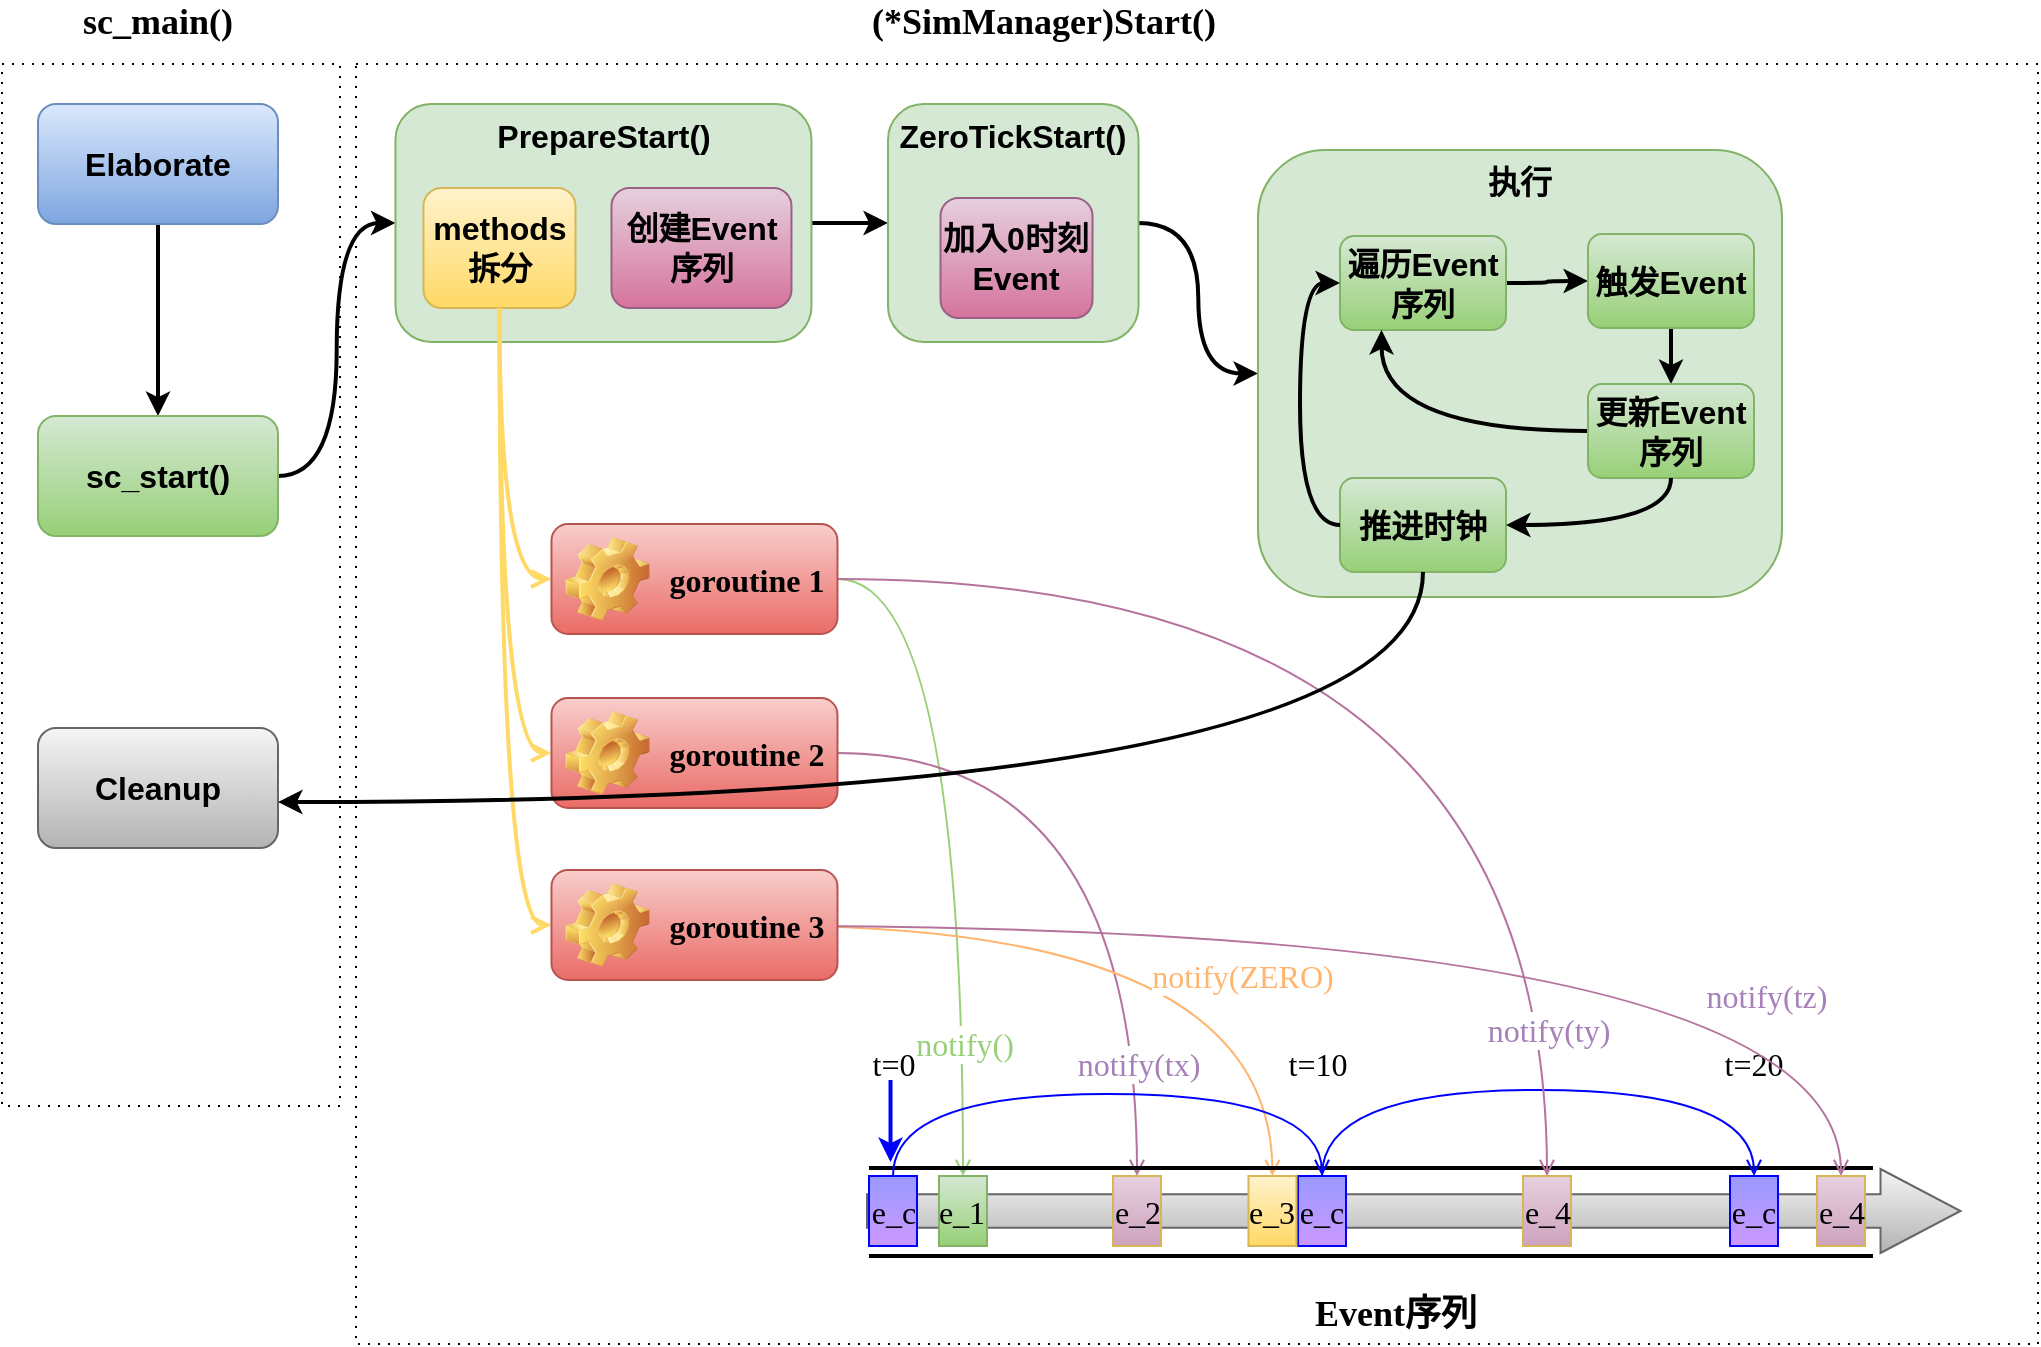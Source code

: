 <mxfile version="14.9.7" type="github">
  <diagram id="xisVE48NQVb1xBqajWFZ" name="第 1 页">
    <mxGraphModel dx="253" dy="-892" grid="0" gridSize="10" guides="1" tooltips="1" connect="1" arrows="1" fold="1" page="1" pageScale="1" pageWidth="1169" pageHeight="827" math="0" shadow="0">
      <root>
        <mxCell id="0" />
        <mxCell id="1" parent="0" />
        <mxCell id="z69Q0Ix5x8a04kKxcAo6-1" value="" style="rounded=0;whiteSpace=wrap;html=1;fontFamily=Times New Roman;fontSize=16;align=left;verticalAlign=middle;dashed=1;dashPattern=1 4;strokeWidth=1;" vertex="1" parent="1">
          <mxGeometry x="1435" y="1761" width="841" height="640" as="geometry" />
        </mxCell>
        <mxCell id="z69Q0Ix5x8a04kKxcAo6-2" value="" style="html=1;shadow=0;dashed=0;align=center;verticalAlign=middle;shape=mxgraph.arrows2.arrow;dy=0.6;dx=40;notch=0;fontFamily=Times New Roman;fontSize=16;strokeColor=#666666;strokeWidth=1;fillColor=#f5f5f5;gradientColor=#b3b3b3;" vertex="1" parent="1">
          <mxGeometry x="1690.5" y="2313.5" width="546.76" height="42" as="geometry" />
        </mxCell>
        <mxCell id="z69Q0Ix5x8a04kKxcAo6-3" value="" style="rounded=0;whiteSpace=wrap;html=1;fontFamily=Times New Roman;fontSize=16;align=left;verticalAlign=middle;dashed=1;dashPattern=1 4;strokeWidth=1;" vertex="1" parent="1">
          <mxGeometry x="1258" y="1761" width="169" height="521" as="geometry" />
        </mxCell>
        <mxCell id="z69Q0Ix5x8a04kKxcAo6-4" style="edgeStyle=orthogonalEdgeStyle;curved=1;rounded=0;orthogonalLoop=1;jettySize=auto;html=1;fontSize=16;strokeWidth=2;" edge="1" parent="1" source="z69Q0Ix5x8a04kKxcAo6-5" target="z69Q0Ix5x8a04kKxcAo6-8">
          <mxGeometry relative="1" as="geometry" />
        </mxCell>
        <mxCell id="z69Q0Ix5x8a04kKxcAo6-5" value="Elaborate" style="rounded=1;whiteSpace=wrap;html=1;fillColor=#dae8fc;strokeColor=#6c8ebf;fontSize=16;fontStyle=1;gradientColor=#7ea6e0;" vertex="1" parent="1">
          <mxGeometry x="1276" y="1781" width="120" height="60" as="geometry" />
        </mxCell>
        <mxCell id="z69Q0Ix5x8a04kKxcAo6-6" value="Cleanup" style="rounded=1;whiteSpace=wrap;html=1;fillColor=#f5f5f5;strokeColor=#666666;fontSize=16;fontStyle=1;gradientColor=#b3b3b3;" vertex="1" parent="1">
          <mxGeometry x="1276" y="2093" width="120" height="60" as="geometry" />
        </mxCell>
        <mxCell id="z69Q0Ix5x8a04kKxcAo6-7" style="edgeStyle=orthogonalEdgeStyle;rounded=0;orthogonalLoop=1;jettySize=auto;html=1;entryX=0;entryY=0.5;entryDx=0;entryDy=0;fontSize=16;curved=1;strokeWidth=2;" edge="1" parent="1" source="z69Q0Ix5x8a04kKxcAo6-8" target="z69Q0Ix5x8a04kKxcAo6-10">
          <mxGeometry relative="1" as="geometry" />
        </mxCell>
        <mxCell id="z69Q0Ix5x8a04kKxcAo6-8" value="sc_start()" style="rounded=1;whiteSpace=wrap;html=1;fillColor=#d5e8d4;strokeColor=#82b366;fontSize=16;fontStyle=1;gradientColor=#97d077;" vertex="1" parent="1">
          <mxGeometry x="1276" y="1937" width="120" height="60" as="geometry" />
        </mxCell>
        <mxCell id="z69Q0Ix5x8a04kKxcAo6-9" style="edgeStyle=orthogonalEdgeStyle;curved=1;rounded=0;orthogonalLoop=1;jettySize=auto;html=1;entryX=0;entryY=0.5;entryDx=0;entryDy=0;fontSize=16;strokeWidth=2;" edge="1" parent="1" source="z69Q0Ix5x8a04kKxcAo6-10" target="z69Q0Ix5x8a04kKxcAo6-15">
          <mxGeometry relative="1" as="geometry" />
        </mxCell>
        <mxCell id="z69Q0Ix5x8a04kKxcAo6-10" value="PrepareStart()" style="rounded=1;whiteSpace=wrap;html=1;fillColor=#d5e8d4;strokeColor=#82b366;fontSize=16;fontStyle=1;verticalAlign=top;" vertex="1" parent="1">
          <mxGeometry x="1454.74" y="1781" width="208" height="119" as="geometry" />
        </mxCell>
        <mxCell id="z69Q0Ix5x8a04kKxcAo6-11" style="edgeStyle=orthogonalEdgeStyle;curved=1;rounded=0;orthogonalLoop=1;jettySize=auto;html=1;entryX=0;entryY=0.5;entryDx=0;entryDy=0;fontFamily=Times New Roman;fontSize=18;endArrow=open;endFill=0;strokeWidth=2;exitX=0.5;exitY=1;exitDx=0;exitDy=0;strokeColor=#FFD966;" edge="1" parent="1" source="z69Q0Ix5x8a04kKxcAo6-12" target="z69Q0Ix5x8a04kKxcAo6-49">
          <mxGeometry relative="1" as="geometry" />
        </mxCell>
        <mxCell id="z69Q0Ix5x8a04kKxcAo6-12" value="methods拆分" style="rounded=1;whiteSpace=wrap;html=1;fillColor=#fff2cc;strokeColor=#d6b656;fontSize=16;fontStyle=1;gradientColor=#ffd966;" vertex="1" parent="1">
          <mxGeometry x="1468.74" y="1823" width="76" height="60" as="geometry" />
        </mxCell>
        <mxCell id="z69Q0Ix5x8a04kKxcAo6-13" value="创建Event&lt;br&gt;序列" style="rounded=1;whiteSpace=wrap;html=1;fillColor=#e6d0de;strokeColor=#996185;fontSize=16;fontStyle=1;gradientColor=#d5739d;" vertex="1" parent="1">
          <mxGeometry x="1562.74" y="1823" width="90" height="60" as="geometry" />
        </mxCell>
        <mxCell id="z69Q0Ix5x8a04kKxcAo6-14" style="edgeStyle=orthogonalEdgeStyle;curved=1;rounded=0;orthogonalLoop=1;jettySize=auto;html=1;fontSize=16;strokeWidth=2;" edge="1" parent="1" source="z69Q0Ix5x8a04kKxcAo6-15" target="z69Q0Ix5x8a04kKxcAo6-17">
          <mxGeometry relative="1" as="geometry" />
        </mxCell>
        <mxCell id="z69Q0Ix5x8a04kKxcAo6-15" value="ZeroTickStart()" style="rounded=1;whiteSpace=wrap;html=1;fillColor=#d5e8d4;strokeColor=#82b366;fontSize=16;fontStyle=1;verticalAlign=top;" vertex="1" parent="1">
          <mxGeometry x="1701" y="1781" width="125.26" height="119" as="geometry" />
        </mxCell>
        <mxCell id="z69Q0Ix5x8a04kKxcAo6-16" value="加入0时刻&lt;br&gt;Event" style="rounded=1;whiteSpace=wrap;html=1;fillColor=#e6d0de;strokeColor=#996185;fontSize=16;fontStyle=1;gradientColor=#d5739d;" vertex="1" parent="1">
          <mxGeometry x="1727.26" y="1828" width="76" height="60" as="geometry" />
        </mxCell>
        <mxCell id="z69Q0Ix5x8a04kKxcAo6-17" value="执行" style="rounded=1;whiteSpace=wrap;html=1;fillColor=#d5e8d4;strokeColor=#82b366;fontSize=16;fontStyle=1;verticalAlign=top;" vertex="1" parent="1">
          <mxGeometry x="1886" y="1804" width="262" height="223.5" as="geometry" />
        </mxCell>
        <mxCell id="z69Q0Ix5x8a04kKxcAo6-18" value="" style="edgeStyle=orthogonalEdgeStyle;curved=1;rounded=0;orthogonalLoop=1;jettySize=auto;html=1;fontSize=16;strokeWidth=2;exitX=1;exitY=0.5;exitDx=0;exitDy=0;entryX=0;entryY=0.5;entryDx=0;entryDy=0;" edge="1" parent="1" source="z69Q0Ix5x8a04kKxcAo6-19" target="z69Q0Ix5x8a04kKxcAo6-53">
          <mxGeometry relative="1" as="geometry">
            <mxPoint x="2038" y="1870.5" as="targetPoint" />
          </mxGeometry>
        </mxCell>
        <mxCell id="z69Q0Ix5x8a04kKxcAo6-19" value="遍历Event序列" style="rounded=1;whiteSpace=wrap;html=1;fillColor=#d5e8d4;strokeColor=#82b366;fontSize=16;fontStyle=1;gradientColor=#97d077;" vertex="1" parent="1">
          <mxGeometry x="1927" y="1847" width="83" height="47" as="geometry" />
        </mxCell>
        <mxCell id="z69Q0Ix5x8a04kKxcAo6-20" style="edgeStyle=orthogonalEdgeStyle;curved=1;rounded=0;orthogonalLoop=1;jettySize=auto;html=1;entryX=0.5;entryY=0;entryDx=0;entryDy=0;fontSize=16;strokeWidth=2;startArrow=none;" edge="1" parent="1" source="z69Q0Ix5x8a04kKxcAo6-53" target="z69Q0Ix5x8a04kKxcAo6-23">
          <mxGeometry relative="1" as="geometry" />
        </mxCell>
        <mxCell id="z69Q0Ix5x8a04kKxcAo6-21" value="推进时钟" style="rounded=1;whiteSpace=wrap;html=1;fillColor=#d5e8d4;strokeColor=#82b366;fontSize=16;fontStyle=1;gradientColor=#97d077;" vertex="1" parent="1">
          <mxGeometry x="1927" y="1968" width="83" height="47" as="geometry" />
        </mxCell>
        <mxCell id="z69Q0Ix5x8a04kKxcAo6-22" style="edgeStyle=orthogonalEdgeStyle;curved=1;rounded=0;orthogonalLoop=1;jettySize=auto;html=1;fontSize=16;strokeWidth=2;exitX=0;exitY=0.5;exitDx=0;exitDy=0;entryX=0.25;entryY=1;entryDx=0;entryDy=0;" edge="1" parent="1" source="z69Q0Ix5x8a04kKxcAo6-23" target="z69Q0Ix5x8a04kKxcAo6-19">
          <mxGeometry relative="1" as="geometry" />
        </mxCell>
        <mxCell id="z69Q0Ix5x8a04kKxcAo6-23" value="更新Event序列" style="rounded=1;whiteSpace=wrap;html=1;fillColor=#d5e8d4;strokeColor=#82b366;fontSize=16;fontStyle=1;gradientColor=#97d077;" vertex="1" parent="1">
          <mxGeometry x="2051" y="1921" width="83" height="47" as="geometry" />
        </mxCell>
        <mxCell id="z69Q0Ix5x8a04kKxcAo6-24" value="(*SimManager)Start()" style="text;html=1;strokeColor=none;fillColor=none;align=center;verticalAlign=middle;whiteSpace=wrap;rounded=0;dashed=1;dashPattern=1 4;fontFamily=Times New Roman;fontSize=18;fontStyle=1" vertex="1" parent="1">
          <mxGeometry x="1688" y="1730" width="182" height="20" as="geometry" />
        </mxCell>
        <mxCell id="z69Q0Ix5x8a04kKxcAo6-25" value="sc_main()" style="text;html=1;strokeColor=none;fillColor=none;align=center;verticalAlign=middle;whiteSpace=wrap;rounded=0;dashed=1;dashPattern=1 4;fontFamily=Times New Roman;fontSize=18;fontStyle=1" vertex="1" parent="1">
          <mxGeometry x="1268" y="1730" width="136" height="20" as="geometry" />
        </mxCell>
        <mxCell id="z69Q0Ix5x8a04kKxcAo6-26" value="notify()" style="edgeStyle=orthogonalEdgeStyle;curved=1;rounded=0;orthogonalLoop=1;jettySize=auto;html=1;fontFamily=Times New Roman;fontSize=16;endArrow=open;endFill=0;strokeWidth=1;strokeColor=#97D077;fontColor=#97D077;exitX=1;exitY=0.5;exitDx=0;exitDy=0;" edge="1" parent="1" source="z69Q0Ix5x8a04kKxcAo6-49" target="z69Q0Ix5x8a04kKxcAo6-44">
          <mxGeometry x="0.637" relative="1" as="geometry">
            <mxPoint as="offset" />
          </mxGeometry>
        </mxCell>
        <mxCell id="z69Q0Ix5x8a04kKxcAo6-27" value="notify(tx)" style="edgeStyle=orthogonalEdgeStyle;curved=1;rounded=0;orthogonalLoop=1;jettySize=auto;html=1;entryX=0.5;entryY=0;entryDx=0;entryDy=0;fontFamily=Times New Roman;fontSize=16;endArrow=open;endFill=0;strokeWidth=1;strokeColor=#B5739D;fontColor=#A680B8;exitX=1;exitY=0.5;exitDx=0;exitDy=0;" edge="1" parent="1" source="z69Q0Ix5x8a04kKxcAo6-50" target="z69Q0Ix5x8a04kKxcAo6-42">
          <mxGeometry x="0.688" relative="1" as="geometry">
            <mxPoint as="offset" />
          </mxGeometry>
        </mxCell>
        <mxCell id="z69Q0Ix5x8a04kKxcAo6-28" value="notify(ZERO)" style="edgeStyle=orthogonalEdgeStyle;curved=1;rounded=0;orthogonalLoop=1;jettySize=auto;html=1;fontFamily=Times New Roman;fontSize=16;endArrow=open;endFill=0;strokeWidth=1;strokeColor=#FFB570;fontColor=#FFB570;exitX=1;exitY=0.5;exitDx=0;exitDy=0;" edge="1" parent="1" target="z69Q0Ix5x8a04kKxcAo6-43">
          <mxGeometry x="0.46" y="-15" relative="1" as="geometry">
            <mxPoint x="1646.0" y="2192" as="sourcePoint" />
            <mxPoint as="offset" />
          </mxGeometry>
        </mxCell>
        <mxCell id="z69Q0Ix5x8a04kKxcAo6-29" style="edgeStyle=orthogonalEdgeStyle;curved=1;rounded=0;orthogonalLoop=1;jettySize=auto;html=1;entryX=0;entryY=0.5;entryDx=0;entryDy=0;fontFamily=Times New Roman;fontSize=18;endArrow=open;endFill=0;strokeWidth=2;exitX=0.5;exitY=1;exitDx=0;exitDy=0;strokeColor=#FFD966;" edge="1" parent="1" source="z69Q0Ix5x8a04kKxcAo6-12" target="z69Q0Ix5x8a04kKxcAo6-50">
          <mxGeometry relative="1" as="geometry">
            <mxPoint x="1561" y="1892.5" as="sourcePoint" />
            <mxPoint x="1599" y="1969.5" as="targetPoint" />
          </mxGeometry>
        </mxCell>
        <mxCell id="z69Q0Ix5x8a04kKxcAo6-30" style="edgeStyle=orthogonalEdgeStyle;curved=1;rounded=0;orthogonalLoop=1;jettySize=auto;html=1;entryX=0;entryY=0.5;entryDx=0;entryDy=0;fontFamily=Times New Roman;fontSize=18;endArrow=open;endFill=0;strokeWidth=2;strokeColor=#FFD966;exitX=0.5;exitY=1;exitDx=0;exitDy=0;" edge="1" parent="1" source="z69Q0Ix5x8a04kKxcAo6-12" target="z69Q0Ix5x8a04kKxcAo6-51">
          <mxGeometry relative="1" as="geometry">
            <mxPoint x="1571" y="1902.5" as="sourcePoint" />
            <mxPoint x="1609" y="1979.5" as="targetPoint" />
          </mxGeometry>
        </mxCell>
        <mxCell id="z69Q0Ix5x8a04kKxcAo6-31" value="" style="endArrow=classic;html=1;fontFamily=Times New Roman;fontSize=24;fontColor=#EA6B66;strokeColor=#0000FF;strokeWidth=2;entryX=0;entryY=0;entryDx=0;entryDy=0;entryPerimeter=0;" edge="1" parent="1">
          <mxGeometry width="50" height="50" relative="1" as="geometry">
            <mxPoint x="1702.26" y="2269" as="sourcePoint" />
            <mxPoint x="1702.26" y="2310" as="targetPoint" />
          </mxGeometry>
        </mxCell>
        <mxCell id="z69Q0Ix5x8a04kKxcAo6-32" value="" style="endArrow=none;html=1;fontFamily=Times New Roman;fontSize=24;fontColor=#EA6B66;strokeWidth=2;" edge="1" parent="1">
          <mxGeometry width="50" height="50" relative="1" as="geometry">
            <mxPoint x="1691.5" y="2313.0" as="sourcePoint" />
            <mxPoint x="2193.5" y="2313.0" as="targetPoint" />
          </mxGeometry>
        </mxCell>
        <mxCell id="z69Q0Ix5x8a04kKxcAo6-33" value="" style="endArrow=none;html=1;fontFamily=Times New Roman;fontSize=24;fontColor=#EA6B66;strokeWidth=2;" edge="1" parent="1">
          <mxGeometry width="50" height="50" relative="1" as="geometry">
            <mxPoint x="1691.5" y="2357" as="sourcePoint" />
            <mxPoint x="2193.5" y="2357" as="targetPoint" />
          </mxGeometry>
        </mxCell>
        <mxCell id="z69Q0Ix5x8a04kKxcAo6-34" style="edgeStyle=orthogonalEdgeStyle;curved=1;rounded=0;orthogonalLoop=1;jettySize=auto;html=1;entryX=0.5;entryY=0;entryDx=0;entryDy=0;fontFamily=Times New Roman;fontSize=16;fontColor=#000000;endArrow=open;endFill=0;strokeWidth=1;exitX=0.5;exitY=0;exitDx=0;exitDy=0;strokeColor=#0000FF;" edge="1" parent="1" source="z69Q0Ix5x8a04kKxcAo6-35" target="z69Q0Ix5x8a04kKxcAo6-37">
          <mxGeometry relative="1" as="geometry">
            <Array as="points">
              <mxPoint x="1703.5" y="2276" />
              <mxPoint x="1918.5" y="2276" />
            </Array>
          </mxGeometry>
        </mxCell>
        <mxCell id="z69Q0Ix5x8a04kKxcAo6-35" value="e_c" style="rounded=0;whiteSpace=wrap;html=1;shadow=0;fontFamily=Times New Roman;fontSize=16;strokeWidth=1;align=center;verticalAlign=middle;strokeColor=#0000FF;fillColor=#9999FF;gradientColor=#CC99FF;" vertex="1" parent="1">
          <mxGeometry x="1691.5" y="2317" width="24" height="35" as="geometry" />
        </mxCell>
        <mxCell id="z69Q0Ix5x8a04kKxcAo6-36" value="t=0" style="text;html=1;strokeColor=none;fillColor=none;align=center;verticalAlign=middle;whiteSpace=wrap;rounded=0;shadow=0;dashed=1;fontFamily=Times New Roman;fontSize=16;fontColor=#000000;" vertex="1" parent="1">
          <mxGeometry x="1683.5" y="2251" width="40" height="20" as="geometry" />
        </mxCell>
        <mxCell id="z69Q0Ix5x8a04kKxcAo6-37" value="e_c" style="rounded=0;whiteSpace=wrap;html=1;shadow=0;fontFamily=Times New Roman;fontSize=16;strokeWidth=1;align=center;verticalAlign=middle;strokeColor=#0000FF;fillColor=#9999FF;gradientColor=#CC99FF;" vertex="1" parent="1">
          <mxGeometry x="1906.0" y="2317" width="24" height="35" as="geometry" />
        </mxCell>
        <mxCell id="z69Q0Ix5x8a04kKxcAo6-38" value="e_c" style="rounded=0;whiteSpace=wrap;html=1;shadow=0;fontFamily=Times New Roman;fontSize=16;strokeWidth=1;align=center;verticalAlign=middle;strokeColor=#0000FF;fillColor=#9999FF;gradientColor=#CC99FF;" vertex="1" parent="1">
          <mxGeometry x="2122" y="2317" width="24" height="35" as="geometry" />
        </mxCell>
        <mxCell id="z69Q0Ix5x8a04kKxcAo6-39" style="edgeStyle=orthogonalEdgeStyle;curved=1;rounded=0;orthogonalLoop=1;jettySize=auto;html=1;entryX=0.5;entryY=0;entryDx=0;entryDy=0;fontFamily=Times New Roman;fontSize=16;fontColor=#000000;endArrow=open;endFill=0;strokeWidth=1;exitX=0.5;exitY=0;exitDx=0;exitDy=0;strokeColor=#0000FF;" edge="1" parent="1" source="z69Q0Ix5x8a04kKxcAo6-37" target="z69Q0Ix5x8a04kKxcAo6-38">
          <mxGeometry relative="1" as="geometry">
            <mxPoint x="1925.98" y="2307" as="sourcePoint" />
            <mxPoint x="2140.48" y="2307" as="targetPoint" />
            <Array as="points">
              <mxPoint x="1918.5" y="2274" />
              <mxPoint x="2134.5" y="2274" />
            </Array>
          </mxGeometry>
        </mxCell>
        <mxCell id="z69Q0Ix5x8a04kKxcAo6-40" value="t=10" style="text;html=1;strokeColor=none;fillColor=none;align=center;verticalAlign=middle;whiteSpace=wrap;rounded=0;shadow=0;dashed=1;fontFamily=Times New Roman;fontSize=16;fontColor=#000000;" vertex="1" parent="1">
          <mxGeometry x="1895.5" y="2251" width="40" height="20" as="geometry" />
        </mxCell>
        <mxCell id="z69Q0Ix5x8a04kKxcAo6-41" value="t=20" style="text;html=1;strokeColor=none;fillColor=none;align=center;verticalAlign=middle;whiteSpace=wrap;rounded=0;shadow=0;dashed=1;fontFamily=Times New Roman;fontSize=16;fontColor=#000000;" vertex="1" parent="1">
          <mxGeometry x="2114" y="2251" width="40" height="20" as="geometry" />
        </mxCell>
        <mxCell id="z69Q0Ix5x8a04kKxcAo6-42" value="e_2" style="rounded=0;whiteSpace=wrap;html=1;shadow=0;fontFamily=Times New Roman;fontSize=16;strokeColor=#d6b656;strokeWidth=1;align=center;verticalAlign=middle;fillColor=#E6D0DE;gradientColor=#CDA2BE;" vertex="1" parent="1">
          <mxGeometry x="1813.5" y="2317" width="24" height="35" as="geometry" />
        </mxCell>
        <mxCell id="z69Q0Ix5x8a04kKxcAo6-43" value="e_3" style="rounded=0;whiteSpace=wrap;html=1;shadow=0;fontFamily=Times New Roman;fontSize=16;strokeColor=#d6b656;strokeWidth=1;fillColor=#fff2cc;align=center;verticalAlign=middle;gradientColor=#ffd966;" vertex="1" parent="1">
          <mxGeometry x="1881.24" y="2317" width="24" height="35" as="geometry" />
        </mxCell>
        <mxCell id="z69Q0Ix5x8a04kKxcAo6-44" value="e_1" style="rounded=0;whiteSpace=wrap;html=1;shadow=0;fontFamily=Times New Roman;fontSize=16;strokeColor=#82b366;strokeWidth=1;fillColor=#d5e8d4;align=center;verticalAlign=middle;gradientColor=#97d077;" vertex="1" parent="1">
          <mxGeometry x="1726.49" y="2317" width="24" height="35" as="geometry" />
        </mxCell>
        <mxCell id="z69Q0Ix5x8a04kKxcAo6-45" value="e_4" style="rounded=0;whiteSpace=wrap;html=1;shadow=0;fontFamily=Times New Roman;fontSize=16;strokeColor=#d6b656;strokeWidth=1;align=center;verticalAlign=middle;fillColor=#E6D0DE;gradientColor=#CDA2BE;" vertex="1" parent="1">
          <mxGeometry x="2018.5" y="2317" width="24" height="35" as="geometry" />
        </mxCell>
        <mxCell id="z69Q0Ix5x8a04kKxcAo6-46" value="notify(ty)" style="edgeStyle=orthogonalEdgeStyle;curved=1;rounded=0;orthogonalLoop=1;jettySize=auto;html=1;entryX=0.5;entryY=0;entryDx=0;entryDy=0;fontFamily=Times New Roman;fontSize=16;endArrow=open;endFill=0;strokeWidth=1;strokeColor=#B5739D;fontColor=#A680B8;" edge="1" parent="1" source="z69Q0Ix5x8a04kKxcAo6-49" target="z69Q0Ix5x8a04kKxcAo6-45">
          <mxGeometry x="0.776" relative="1" as="geometry">
            <mxPoint x="1695.24" y="2080.5" as="sourcePoint" />
            <mxPoint x="1821.24" y="2309.5" as="targetPoint" />
            <mxPoint as="offset" />
          </mxGeometry>
        </mxCell>
        <mxCell id="z69Q0Ix5x8a04kKxcAo6-47" value="notify(tz)" style="edgeStyle=orthogonalEdgeStyle;curved=1;rounded=0;orthogonalLoop=1;jettySize=auto;html=1;fontFamily=Times New Roman;fontSize=16;endArrow=open;endFill=0;strokeWidth=1;strokeColor=#B5739D;exitX=1;exitY=0.5;exitDx=0;exitDy=0;fontColor=#A680B8;entryX=0.5;entryY=0;entryDx=0;entryDy=0;" edge="1" parent="1" target="z69Q0Ix5x8a04kKxcAo6-48">
          <mxGeometry x="0.725" y="-38" relative="1" as="geometry">
            <mxPoint x="1646.0" y="2192" as="sourcePoint" />
            <mxPoint x="2187.5" y="2310.5" as="targetPoint" />
            <mxPoint as="offset" />
          </mxGeometry>
        </mxCell>
        <mxCell id="z69Q0Ix5x8a04kKxcAo6-48" value="e_4" style="rounded=0;whiteSpace=wrap;html=1;shadow=0;fontFamily=Times New Roman;fontSize=16;strokeColor=#d6b656;strokeWidth=1;align=center;verticalAlign=middle;fillColor=#E6D0DE;gradientColor=#CDA2BE;" vertex="1" parent="1">
          <mxGeometry x="2165.5" y="2317" width="24" height="35" as="geometry" />
        </mxCell>
        <mxCell id="z69Q0Ix5x8a04kKxcAo6-49" value="goroutine 1" style="label;whiteSpace=wrap;html=1;image=img/clipart/Gear_128x128.png;shadow=0;fontFamily=Times New Roman;fontSize=16;strokeColor=#b85450;strokeWidth=1;fillColor=#f8cecc;align=center;verticalAlign=middle;gradientColor=#ea6b66;" vertex="1" parent="1">
          <mxGeometry x="1532.74" y="1991" width="143" height="55" as="geometry" />
        </mxCell>
        <mxCell id="z69Q0Ix5x8a04kKxcAo6-50" value="goroutine 2" style="label;whiteSpace=wrap;html=1;image=img/clipart/Gear_128x128.png;shadow=0;fontFamily=Times New Roman;fontSize=16;strokeColor=#b85450;strokeWidth=1;fillColor=#f8cecc;align=center;verticalAlign=middle;gradientColor=#ea6b66;" vertex="1" parent="1">
          <mxGeometry x="1532.74" y="2078" width="143" height="55" as="geometry" />
        </mxCell>
        <mxCell id="z69Q0Ix5x8a04kKxcAo6-51" value="goroutine 3" style="label;whiteSpace=wrap;html=1;image=img/clipart/Gear_128x128.png;shadow=0;fontFamily=Times New Roman;fontSize=16;strokeColor=#b85450;strokeWidth=1;fillColor=#f8cecc;align=center;verticalAlign=middle;gradientColor=#ea6b66;" vertex="1" parent="1">
          <mxGeometry x="1532.74" y="2164" width="143" height="55" as="geometry" />
        </mxCell>
        <mxCell id="z69Q0Ix5x8a04kKxcAo6-52" value="Event序列" style="text;html=1;strokeColor=none;fillColor=none;align=center;verticalAlign=middle;whiteSpace=wrap;rounded=0;dashed=1;dashPattern=1 4;fontFamily=Times New Roman;fontSize=18;fontStyle=1" vertex="1" parent="1">
          <mxGeometry x="1886.5" y="2375.5" width="136" height="20" as="geometry" />
        </mxCell>
        <mxCell id="z69Q0Ix5x8a04kKxcAo6-53" value="触发Event" style="rounded=1;whiteSpace=wrap;html=1;fillColor=#d5e8d4;strokeColor=#82b366;fontSize=16;fontStyle=1;gradientColor=#97d077;" vertex="1" parent="1">
          <mxGeometry x="2051" y="1846" width="83" height="47" as="geometry" />
        </mxCell>
        <mxCell id="z69Q0Ix5x8a04kKxcAo6-54" style="edgeStyle=orthogonalEdgeStyle;curved=1;rounded=0;orthogonalLoop=1;jettySize=auto;html=1;fontSize=16;strokeWidth=2;exitX=0.5;exitY=1;exitDx=0;exitDy=0;entryX=1;entryY=0.5;entryDx=0;entryDy=0;" edge="1" parent="1" source="z69Q0Ix5x8a04kKxcAo6-23" target="z69Q0Ix5x8a04kKxcAo6-21">
          <mxGeometry relative="1" as="geometry">
            <mxPoint x="2029.74" y="1948.5" as="sourcePoint" />
            <mxPoint x="1929.75" y="1904" as="targetPoint" />
          </mxGeometry>
        </mxCell>
        <mxCell id="z69Q0Ix5x8a04kKxcAo6-55" style="edgeStyle=orthogonalEdgeStyle;curved=1;rounded=0;orthogonalLoop=1;jettySize=auto;html=1;fontSize=16;strokeWidth=2;exitX=0;exitY=0.5;exitDx=0;exitDy=0;entryX=0;entryY=0.5;entryDx=0;entryDy=0;" edge="1" parent="1" source="z69Q0Ix5x8a04kKxcAo6-21" target="z69Q0Ix5x8a04kKxcAo6-19">
          <mxGeometry relative="1" as="geometry">
            <mxPoint x="2071.24" y="1972" as="sourcePoint" />
            <mxPoint x="1988.5" y="1995.5" as="targetPoint" />
          </mxGeometry>
        </mxCell>
        <mxCell id="z69Q0Ix5x8a04kKxcAo6-56" style="edgeStyle=orthogonalEdgeStyle;curved=1;rounded=0;orthogonalLoop=1;jettySize=auto;html=1;fontSize=16;strokeWidth=2;exitX=0.5;exitY=1;exitDx=0;exitDy=0;entryX=1;entryY=0.617;entryDx=0;entryDy=0;entryPerimeter=0;" edge="1" parent="1" source="z69Q0Ix5x8a04kKxcAo6-21" target="z69Q0Ix5x8a04kKxcAo6-6">
          <mxGeometry relative="1" as="geometry">
            <mxPoint x="2063" y="2083.5" as="sourcePoint" />
            <mxPoint x="2063" y="1962.5" as="targetPoint" />
          </mxGeometry>
        </mxCell>
      </root>
    </mxGraphModel>
  </diagram>
</mxfile>

